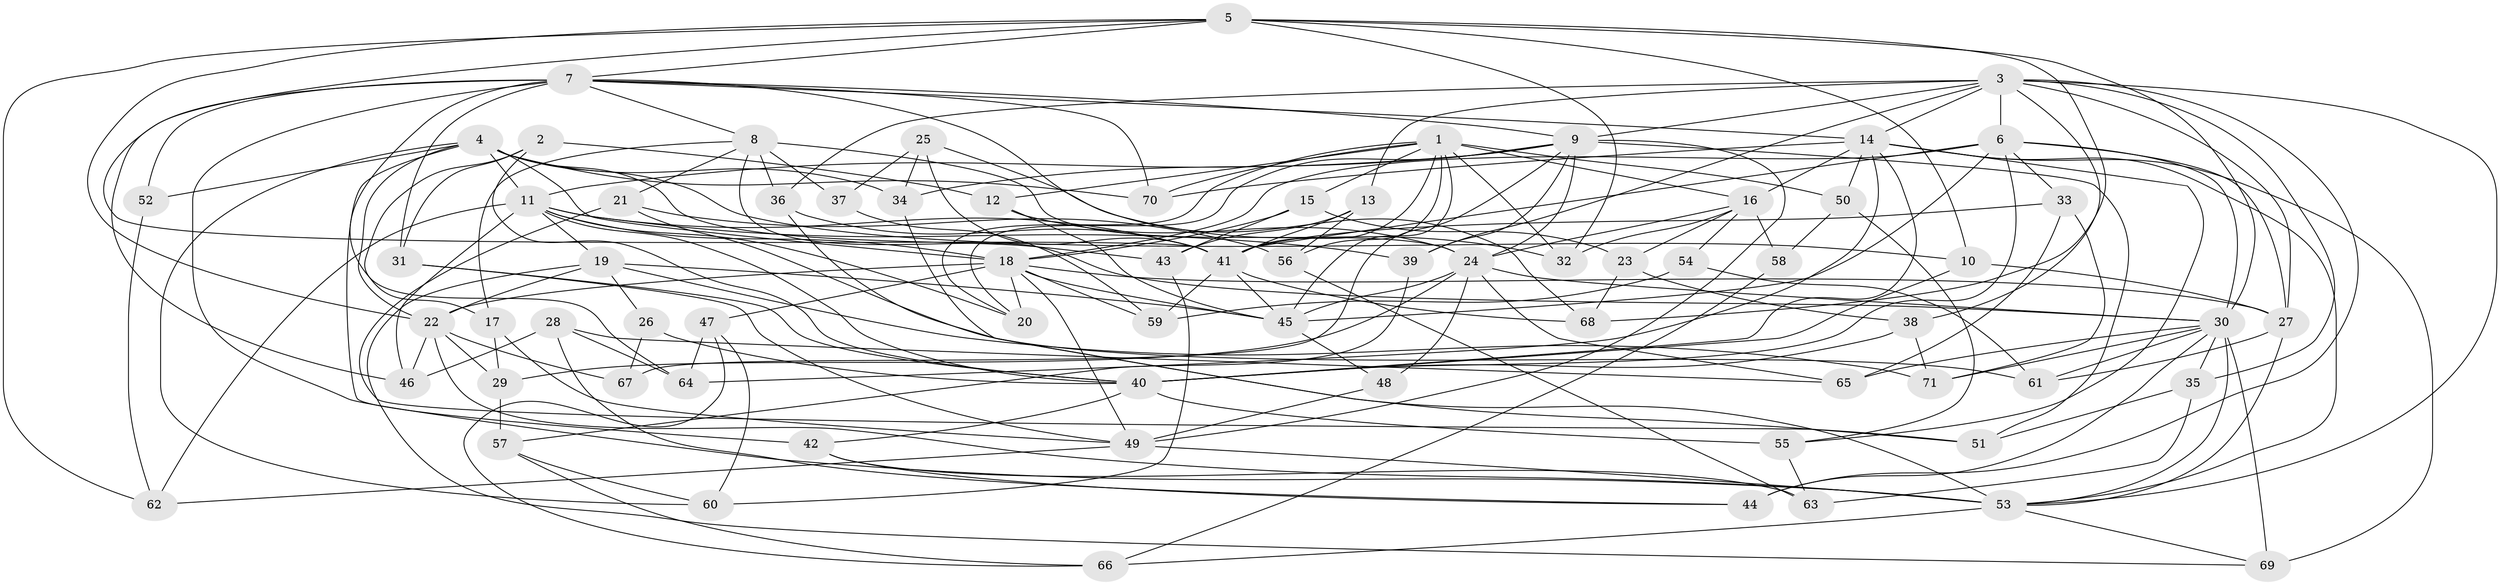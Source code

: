 // original degree distribution, {4: 1.0}
// Generated by graph-tools (version 1.1) at 2025/38/03/09/25 02:38:13]
// undirected, 71 vertices, 194 edges
graph export_dot {
graph [start="1"]
  node [color=gray90,style=filled];
  1;
  2;
  3;
  4;
  5;
  6;
  7;
  8;
  9;
  10;
  11;
  12;
  13;
  14;
  15;
  16;
  17;
  18;
  19;
  20;
  21;
  22;
  23;
  24;
  25;
  26;
  27;
  28;
  29;
  30;
  31;
  32;
  33;
  34;
  35;
  36;
  37;
  38;
  39;
  40;
  41;
  42;
  43;
  44;
  45;
  46;
  47;
  48;
  49;
  50;
  51;
  52;
  53;
  54;
  55;
  56;
  57;
  58;
  59;
  60;
  61;
  62;
  63;
  64;
  65;
  66;
  67;
  68;
  69;
  70;
  71;
  1 -- 12 [weight=1.0];
  1 -- 15 [weight=1.0];
  1 -- 16 [weight=1.0];
  1 -- 20 [weight=1.0];
  1 -- 32 [weight=1.0];
  1 -- 41 [weight=1.0];
  1 -- 45 [weight=1.0];
  1 -- 50 [weight=1.0];
  1 -- 56 [weight=1.0];
  1 -- 70 [weight=1.0];
  2 -- 12 [weight=1.0];
  2 -- 17 [weight=1.0];
  2 -- 31 [weight=1.0];
  2 -- 40 [weight=1.0];
  3 -- 6 [weight=1.0];
  3 -- 9 [weight=2.0];
  3 -- 13 [weight=1.0];
  3 -- 14 [weight=1.0];
  3 -- 27 [weight=1.0];
  3 -- 35 [weight=1.0];
  3 -- 36 [weight=1.0];
  3 -- 38 [weight=1.0];
  3 -- 39 [weight=1.0];
  3 -- 44 [weight=1.0];
  3 -- 53 [weight=1.0];
  4 -- 10 [weight=1.0];
  4 -- 11 [weight=1.0];
  4 -- 18 [weight=1.0];
  4 -- 22 [weight=1.0];
  4 -- 34 [weight=1.0];
  4 -- 42 [weight=1.0];
  4 -- 43 [weight=1.0];
  4 -- 52 [weight=1.0];
  4 -- 60 [weight=1.0];
  4 -- 70 [weight=1.0];
  5 -- 7 [weight=1.0];
  5 -- 10 [weight=1.0];
  5 -- 22 [weight=1.0];
  5 -- 30 [weight=1.0];
  5 -- 32 [weight=1.0];
  5 -- 41 [weight=1.0];
  5 -- 62 [weight=1.0];
  5 -- 68 [weight=1.0];
  6 -- 18 [weight=2.0];
  6 -- 27 [weight=1.0];
  6 -- 30 [weight=1.0];
  6 -- 33 [weight=1.0];
  6 -- 40 [weight=1.0];
  6 -- 41 [weight=2.0];
  6 -- 45 [weight=1.0];
  7 -- 8 [weight=1.0];
  7 -- 9 [weight=1.0];
  7 -- 14 [weight=1.0];
  7 -- 31 [weight=1.0];
  7 -- 46 [weight=1.0];
  7 -- 52 [weight=2.0];
  7 -- 53 [weight=1.0];
  7 -- 64 [weight=1.0];
  7 -- 68 [weight=1.0];
  7 -- 70 [weight=1.0];
  8 -- 17 [weight=1.0];
  8 -- 21 [weight=1.0];
  8 -- 24 [weight=2.0];
  8 -- 30 [weight=2.0];
  8 -- 36 [weight=1.0];
  8 -- 37 [weight=2.0];
  9 -- 11 [weight=1.0];
  9 -- 20 [weight=1.0];
  9 -- 24 [weight=1.0];
  9 -- 34 [weight=1.0];
  9 -- 39 [weight=1.0];
  9 -- 49 [weight=2.0];
  9 -- 51 [weight=1.0];
  9 -- 67 [weight=1.0];
  10 -- 27 [weight=1.0];
  10 -- 40 [weight=1.0];
  11 -- 18 [weight=1.0];
  11 -- 19 [weight=1.0];
  11 -- 20 [weight=1.0];
  11 -- 39 [weight=1.0];
  11 -- 40 [weight=1.0];
  11 -- 41 [weight=1.0];
  11 -- 46 [weight=1.0];
  11 -- 62 [weight=1.0];
  12 -- 24 [weight=1.0];
  12 -- 45 [weight=1.0];
  13 -- 41 [weight=1.0];
  13 -- 43 [weight=1.0];
  13 -- 56 [weight=1.0];
  14 -- 16 [weight=3.0];
  14 -- 40 [weight=1.0];
  14 -- 50 [weight=1.0];
  14 -- 53 [weight=1.0];
  14 -- 55 [weight=1.0];
  14 -- 64 [weight=1.0];
  14 -- 69 [weight=1.0];
  14 -- 70 [weight=1.0];
  15 -- 18 [weight=1.0];
  15 -- 23 [weight=1.0];
  15 -- 43 [weight=1.0];
  16 -- 23 [weight=1.0];
  16 -- 24 [weight=2.0];
  16 -- 32 [weight=1.0];
  16 -- 54 [weight=2.0];
  16 -- 58 [weight=2.0];
  17 -- 29 [weight=1.0];
  17 -- 49 [weight=1.0];
  18 -- 20 [weight=1.0];
  18 -- 22 [weight=1.0];
  18 -- 27 [weight=1.0];
  18 -- 45 [weight=1.0];
  18 -- 47 [weight=1.0];
  18 -- 49 [weight=1.0];
  18 -- 59 [weight=1.0];
  19 -- 22 [weight=2.0];
  19 -- 26 [weight=2.0];
  19 -- 45 [weight=1.0];
  19 -- 69 [weight=1.0];
  19 -- 71 [weight=1.0];
  21 -- 51 [weight=1.0];
  21 -- 56 [weight=1.0];
  21 -- 61 [weight=1.0];
  22 -- 29 [weight=1.0];
  22 -- 46 [weight=1.0];
  22 -- 53 [weight=1.0];
  22 -- 67 [weight=2.0];
  23 -- 38 [weight=1.0];
  23 -- 68 [weight=1.0];
  24 -- 29 [weight=1.0];
  24 -- 30 [weight=1.0];
  24 -- 45 [weight=1.0];
  24 -- 48 [weight=2.0];
  24 -- 65 [weight=1.0];
  25 -- 32 [weight=1.0];
  25 -- 34 [weight=1.0];
  25 -- 37 [weight=1.0];
  25 -- 41 [weight=1.0];
  26 -- 40 [weight=1.0];
  26 -- 67 [weight=1.0];
  27 -- 53 [weight=1.0];
  27 -- 61 [weight=1.0];
  28 -- 44 [weight=1.0];
  28 -- 46 [weight=1.0];
  28 -- 64 [weight=1.0];
  28 -- 65 [weight=1.0];
  29 -- 57 [weight=1.0];
  30 -- 35 [weight=1.0];
  30 -- 44 [weight=1.0];
  30 -- 53 [weight=1.0];
  30 -- 61 [weight=1.0];
  30 -- 65 [weight=1.0];
  30 -- 69 [weight=1.0];
  30 -- 71 [weight=1.0];
  31 -- 40 [weight=1.0];
  31 -- 49 [weight=1.0];
  33 -- 41 [weight=1.0];
  33 -- 65 [weight=1.0];
  33 -- 71 [weight=1.0];
  34 -- 53 [weight=1.0];
  35 -- 51 [weight=1.0];
  35 -- 63 [weight=1.0];
  36 -- 41 [weight=1.0];
  36 -- 51 [weight=1.0];
  37 -- 59 [weight=1.0];
  38 -- 40 [weight=1.0];
  38 -- 71 [weight=1.0];
  39 -- 57 [weight=1.0];
  40 -- 42 [weight=1.0];
  40 -- 55 [weight=1.0];
  41 -- 45 [weight=1.0];
  41 -- 59 [weight=1.0];
  41 -- 68 [weight=1.0];
  42 -- 44 [weight=1.0];
  42 -- 63 [weight=1.0];
  43 -- 60 [weight=1.0];
  45 -- 48 [weight=1.0];
  47 -- 60 [weight=1.0];
  47 -- 64 [weight=1.0];
  47 -- 66 [weight=1.0];
  48 -- 49 [weight=1.0];
  49 -- 53 [weight=1.0];
  49 -- 62 [weight=1.0];
  50 -- 55 [weight=1.0];
  50 -- 58 [weight=1.0];
  52 -- 62 [weight=1.0];
  53 -- 66 [weight=1.0];
  53 -- 69 [weight=1.0];
  54 -- 59 [weight=1.0];
  54 -- 61 [weight=1.0];
  55 -- 63 [weight=1.0];
  56 -- 63 [weight=1.0];
  57 -- 60 [weight=1.0];
  57 -- 66 [weight=1.0];
  58 -- 66 [weight=1.0];
}

